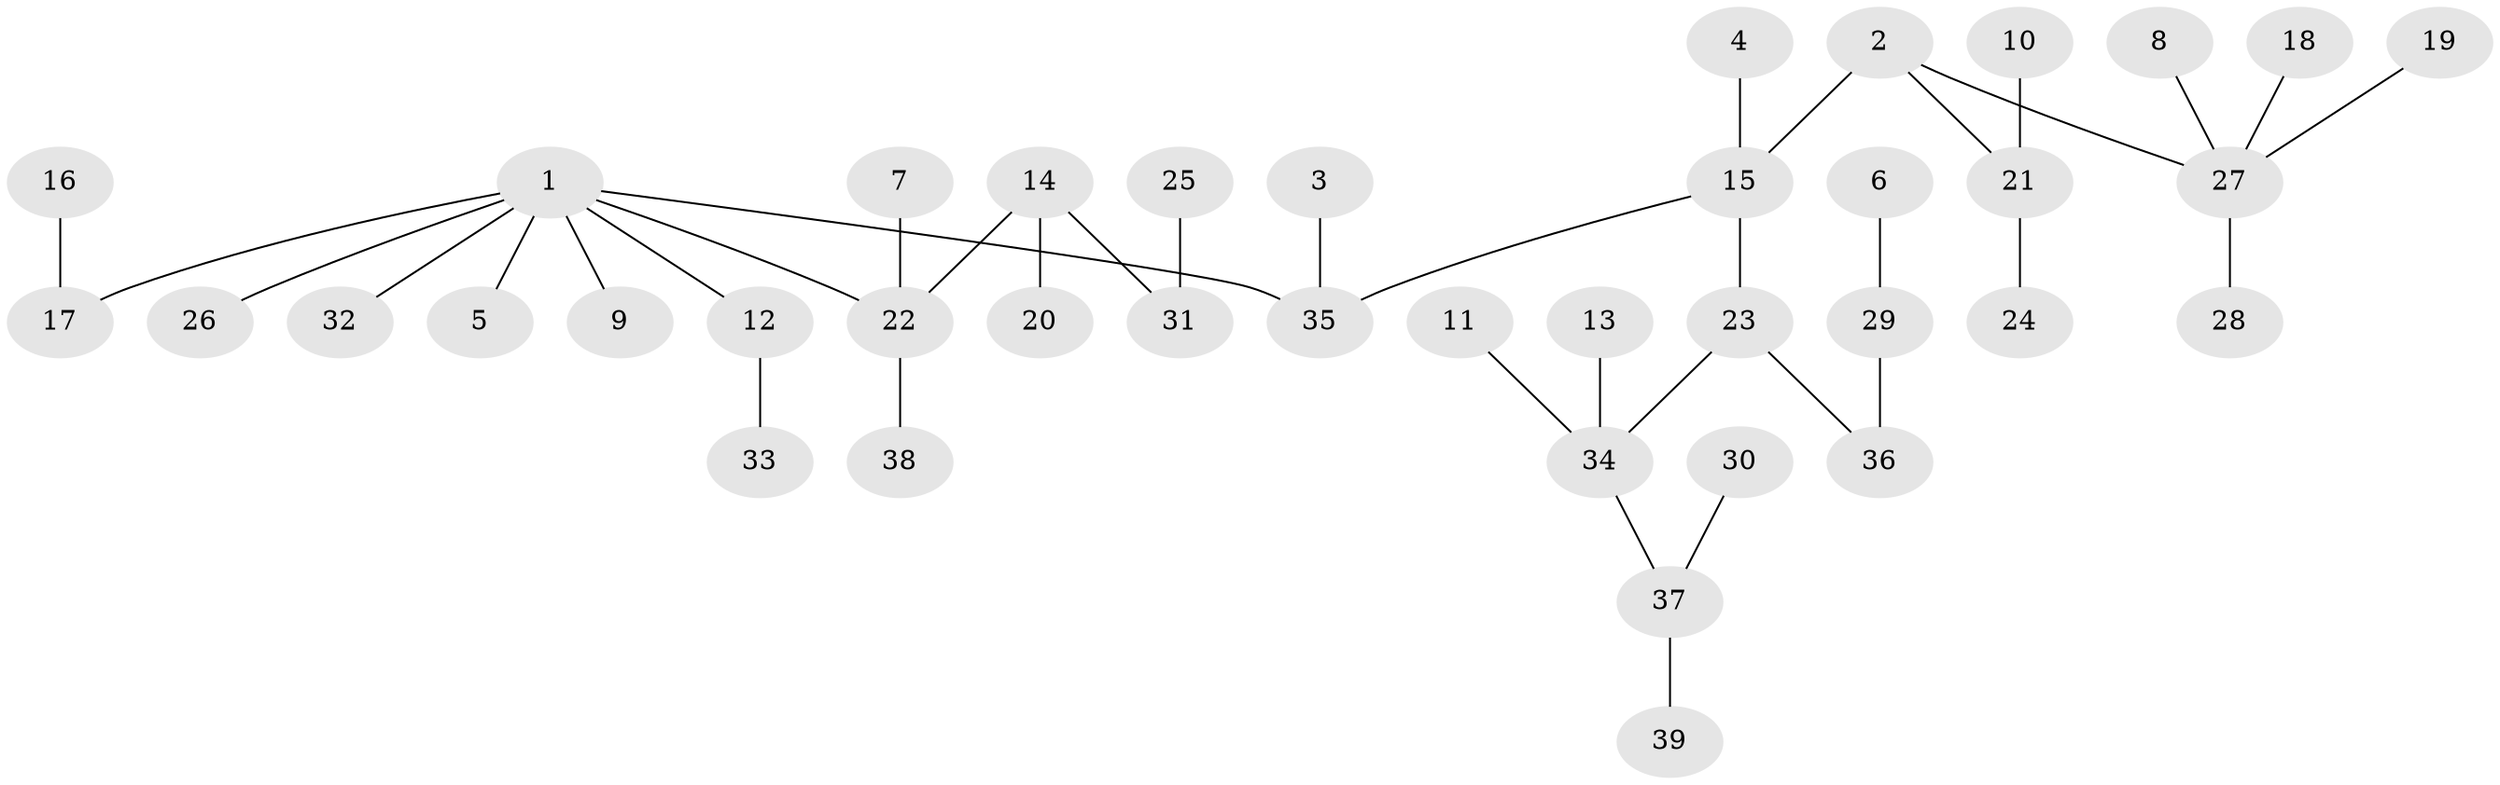 // original degree distribution, {6: 0.03896103896103896, 3: 0.1038961038961039, 5: 0.03896103896103896, 2: 0.22077922077922077, 1: 0.5454545454545454, 4: 0.03896103896103896, 7: 0.012987012987012988}
// Generated by graph-tools (version 1.1) at 2025/26/03/09/25 03:26:33]
// undirected, 39 vertices, 38 edges
graph export_dot {
graph [start="1"]
  node [color=gray90,style=filled];
  1;
  2;
  3;
  4;
  5;
  6;
  7;
  8;
  9;
  10;
  11;
  12;
  13;
  14;
  15;
  16;
  17;
  18;
  19;
  20;
  21;
  22;
  23;
  24;
  25;
  26;
  27;
  28;
  29;
  30;
  31;
  32;
  33;
  34;
  35;
  36;
  37;
  38;
  39;
  1 -- 5 [weight=1.0];
  1 -- 9 [weight=1.0];
  1 -- 12 [weight=1.0];
  1 -- 17 [weight=1.0];
  1 -- 22 [weight=1.0];
  1 -- 26 [weight=1.0];
  1 -- 32 [weight=1.0];
  1 -- 35 [weight=1.0];
  2 -- 15 [weight=1.0];
  2 -- 21 [weight=1.0];
  2 -- 27 [weight=1.0];
  3 -- 35 [weight=1.0];
  4 -- 15 [weight=1.0];
  6 -- 29 [weight=1.0];
  7 -- 22 [weight=1.0];
  8 -- 27 [weight=1.0];
  10 -- 21 [weight=1.0];
  11 -- 34 [weight=1.0];
  12 -- 33 [weight=1.0];
  13 -- 34 [weight=1.0];
  14 -- 20 [weight=1.0];
  14 -- 22 [weight=1.0];
  14 -- 31 [weight=1.0];
  15 -- 23 [weight=1.0];
  15 -- 35 [weight=1.0];
  16 -- 17 [weight=1.0];
  18 -- 27 [weight=1.0];
  19 -- 27 [weight=1.0];
  21 -- 24 [weight=1.0];
  22 -- 38 [weight=1.0];
  23 -- 34 [weight=1.0];
  23 -- 36 [weight=1.0];
  25 -- 31 [weight=1.0];
  27 -- 28 [weight=1.0];
  29 -- 36 [weight=1.0];
  30 -- 37 [weight=1.0];
  34 -- 37 [weight=1.0];
  37 -- 39 [weight=1.0];
}
